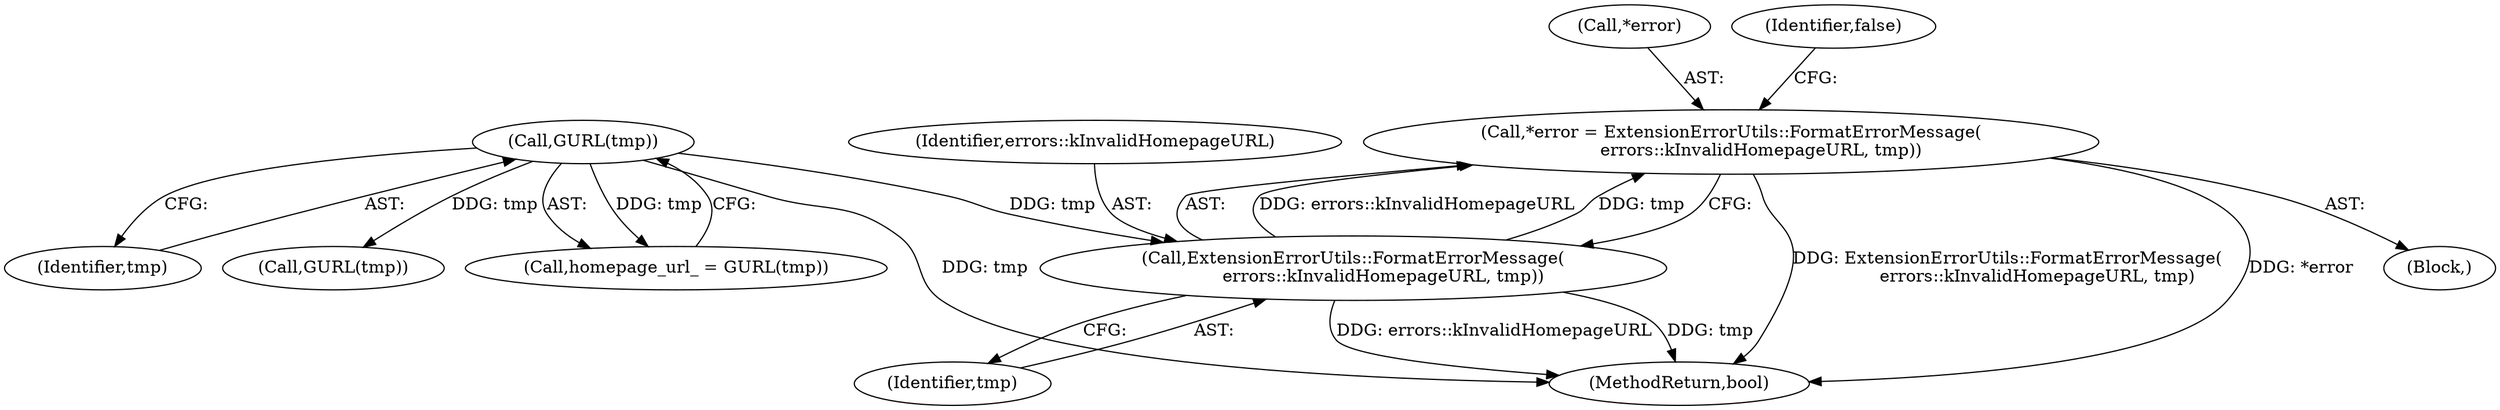 digraph "0_Chrome_697cd7e2ce2535696f1b9e5cfb474cc36a734747@pointer" {
"1000288" [label="(Call,*error = ExtensionErrorUtils::FormatErrorMessage(\n           errors::kInvalidHomepageURL, tmp))"];
"1000291" [label="(Call,ExtensionErrorUtils::FormatErrorMessage(\n           errors::kInvalidHomepageURL, tmp))"];
"1000274" [label="(Call,GURL(tmp))"];
"1000275" [label="(Identifier,tmp)"];
"1000318" [label="(Call,GURL(tmp))"];
"1000288" [label="(Call,*error = ExtensionErrorUtils::FormatErrorMessage(\n           errors::kInvalidHomepageURL, tmp))"];
"1000293" [label="(Identifier,tmp)"];
"1000274" [label="(Call,GURL(tmp))"];
"1000289" [label="(Call,*error)"];
"1000292" [label="(Identifier,errors::kInvalidHomepageURL)"];
"1000272" [label="(Call,homepage_url_ = GURL(tmp))"];
"1002005" [label="(MethodReturn,bool)"];
"1000295" [label="(Identifier,false)"];
"1000291" [label="(Call,ExtensionErrorUtils::FormatErrorMessage(\n           errors::kInvalidHomepageURL, tmp))"];
"1000287" [label="(Block,)"];
"1000288" -> "1000287"  [label="AST: "];
"1000288" -> "1000291"  [label="CFG: "];
"1000289" -> "1000288"  [label="AST: "];
"1000291" -> "1000288"  [label="AST: "];
"1000295" -> "1000288"  [label="CFG: "];
"1000288" -> "1002005"  [label="DDG: ExtensionErrorUtils::FormatErrorMessage(\n           errors::kInvalidHomepageURL, tmp)"];
"1000288" -> "1002005"  [label="DDG: *error"];
"1000291" -> "1000288"  [label="DDG: errors::kInvalidHomepageURL"];
"1000291" -> "1000288"  [label="DDG: tmp"];
"1000291" -> "1000293"  [label="CFG: "];
"1000292" -> "1000291"  [label="AST: "];
"1000293" -> "1000291"  [label="AST: "];
"1000291" -> "1002005"  [label="DDG: errors::kInvalidHomepageURL"];
"1000291" -> "1002005"  [label="DDG: tmp"];
"1000274" -> "1000291"  [label="DDG: tmp"];
"1000274" -> "1000272"  [label="AST: "];
"1000274" -> "1000275"  [label="CFG: "];
"1000275" -> "1000274"  [label="AST: "];
"1000272" -> "1000274"  [label="CFG: "];
"1000274" -> "1002005"  [label="DDG: tmp"];
"1000274" -> "1000272"  [label="DDG: tmp"];
"1000274" -> "1000318"  [label="DDG: tmp"];
}
